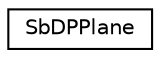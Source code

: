 digraph "Graphical Class Hierarchy"
{
 // LATEX_PDF_SIZE
  edge [fontname="Helvetica",fontsize="10",labelfontname="Helvetica",labelfontsize="10"];
  node [fontname="Helvetica",fontsize="10",shape=record];
  rankdir="LR";
  Node0 [label="SbDPPlane",height=0.2,width=0.4,color="black", fillcolor="white", style="filled",URL="$classSbDPPlane.html",tooltip="The SbDPPlane class represents a plane in 3D space."];
}
